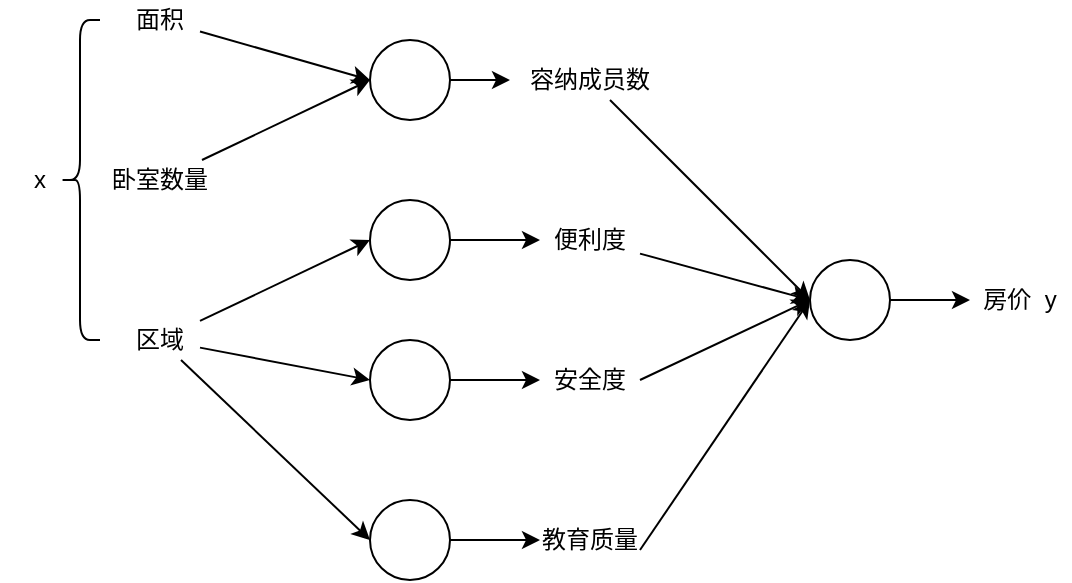 <mxGraphModel grid="1" gridSize="10" guides="1" tooltips="1" connect="1" arrows="1" fold="1" page="1" pageScale="1" pageWidth="827" pageHeight="1169" background="#ffffff"><root><mxCell id="0"/><mxCell id="1" parent="0"/><mxCell id="2" style="edgeStyle=orthogonalEdgeStyle;rounded=0;html=1;entryX=0;entryY=0.5;jettySize=auto;orthogonalLoop=1;movable=1;resizable=1;rotatable=1;deletable=1;editable=1;connectable=1;" parent="1" source="3" target="7" edge="1"><mxGeometry relative="1" as="geometry"/></mxCell><mxCell id="3" value="" style="ellipse;whiteSpace=wrap;html=1;aspect=fixed;movable=1;resizable=1;rotatable=1;deletable=1;editable=1;connectable=1;" parent="1" vertex="1"><mxGeometry x="250" y="300" width="40" height="40" as="geometry"/></mxCell><mxCell id="5" style="rounded=0;html=1;entryX=0;entryY=0.5;jettySize=auto;orthogonalLoop=1;movable=1;resizable=1;rotatable=1;deletable=1;editable=1;connectable=1;" parent="1" source="6" target="3" edge="1"><mxGeometry relative="1" as="geometry"/></mxCell><mxCell id="6" value="面积" style="text;html=1;strokeColor=none;fillColor=none;align=center;verticalAlign=middle;whiteSpace=wrap;rounded=0;movable=1;resizable=1;rotatable=1;deletable=1;editable=1;connectable=1;" parent="1" vertex="1"><mxGeometry x="125" y="280" width="40" height="20" as="geometry"/></mxCell><mxCell id="27" style="edgeStyle=none;rounded=0;comic=0;jumpStyle=none;html=1;entryX=0;entryY=0.5;jettySize=auto;orthogonalLoop=1;" parent="1" source="7" target="26" edge="1"><mxGeometry relative="1" as="geometry"/></mxCell><mxCell id="7" value="容纳成员数" style="text;html=1;strokeColor=none;fillColor=none;align=center;verticalAlign=middle;whiteSpace=wrap;rounded=0;movable=1;resizable=1;rotatable=1;deletable=1;editable=1;connectable=1;" parent="1" vertex="1"><mxGeometry x="320" y="310" width="80" height="20" as="geometry"/></mxCell><mxCell id="11" style="html=1;entryX=0;entryY=0.5;jettySize=auto;orthogonalLoop=1;jumpStyle=none;rounded=0;comic=0;" parent="1" source="8" target="3" edge="1"><mxGeometry relative="1" as="geometry"/></mxCell><mxCell id="8" value="卧室数量" style="text;html=1;strokeColor=none;fillColor=none;align=center;verticalAlign=middle;whiteSpace=wrap;rounded=0;" parent="1" vertex="1"><mxGeometry x="115" y="360" width="60" height="20" as="geometry"/></mxCell><mxCell id="13" style="edgeStyle=none;rounded=0;comic=0;jumpStyle=none;html=1;entryX=0;entryY=0.5;jettySize=auto;orthogonalLoop=1;" parent="1" source="10" target="12" edge="1"><mxGeometry relative="1" as="geometry"/></mxCell><mxCell id="19" style="edgeStyle=none;rounded=0;comic=0;jumpStyle=none;html=1;entryX=0;entryY=0.5;jettySize=auto;orthogonalLoop=1;" parent="1" source="10" target="17" edge="1"><mxGeometry relative="1" as="geometry"/></mxCell><mxCell id="20" style="edgeStyle=none;rounded=0;comic=0;jumpStyle=none;html=1;entryX=0;entryY=0.5;jettySize=auto;orthogonalLoop=1;" parent="1" source="10" target="18" edge="1"><mxGeometry relative="1" as="geometry"/></mxCell><mxCell id="10" value="区域" style="text;html=1;strokeColor=none;fillColor=none;align=center;verticalAlign=middle;whiteSpace=wrap;rounded=0;" parent="1" vertex="1"><mxGeometry x="125" y="440" width="40" height="20" as="geometry"/></mxCell><mxCell id="16" style="edgeStyle=none;rounded=0;comic=0;jumpStyle=none;html=1;jettySize=auto;orthogonalLoop=1;" parent="1" source="12" target="15" edge="1"><mxGeometry relative="1" as="geometry"/></mxCell><mxCell id="12" value="" style="ellipse;whiteSpace=wrap;html=1;aspect=fixed;movable=1;resizable=1;rotatable=1;deletable=1;editable=1;connectable=1;" parent="1" vertex="1"><mxGeometry x="250" y="380" width="40" height="40" as="geometry"/></mxCell><mxCell id="28" style="edgeStyle=none;rounded=0;comic=0;jumpStyle=none;html=1;jettySize=auto;orthogonalLoop=1;" parent="1" source="15" edge="1"><mxGeometry relative="1" as="geometry"><mxPoint x="470" y="430" as="targetPoint"/></mxGeometry></mxCell><mxCell id="15" value="便利度" style="text;html=1;strokeColor=none;fillColor=none;align=center;verticalAlign=middle;whiteSpace=wrap;rounded=0;movable=1;resizable=1;rotatable=1;deletable=1;editable=1;connectable=1;" parent="1" vertex="1"><mxGeometry x="335" y="390" width="50" height="20" as="geometry"/></mxCell><mxCell id="24" style="edgeStyle=none;rounded=0;comic=0;jumpStyle=none;html=1;entryX=0;entryY=0.5;jettySize=auto;orthogonalLoop=1;" parent="1" source="17" target="21" edge="1"><mxGeometry relative="1" as="geometry"/></mxCell><mxCell id="17" value="" style="ellipse;whiteSpace=wrap;html=1;aspect=fixed;movable=1;resizable=1;rotatable=1;deletable=1;editable=1;connectable=1;" parent="1" vertex="1"><mxGeometry x="250" y="450" width="40" height="40" as="geometry"/></mxCell><mxCell id="23" style="edgeStyle=none;rounded=0;comic=0;jumpStyle=none;html=1;entryX=0;entryY=0.5;jettySize=auto;orthogonalLoop=1;" parent="1" source="18" target="22" edge="1"><mxGeometry relative="1" as="geometry"/></mxCell><mxCell id="18" value="" style="ellipse;whiteSpace=wrap;html=1;aspect=fixed;movable=1;resizable=1;rotatable=1;deletable=1;editable=1;connectable=1;" parent="1" vertex="1"><mxGeometry x="250" y="530" width="40" height="40" as="geometry"/></mxCell><mxCell id="29" style="edgeStyle=none;rounded=0;comic=0;jumpStyle=none;html=1;exitX=1;exitY=0.5;jettySize=auto;orthogonalLoop=1;" parent="1" source="21" edge="1"><mxGeometry relative="1" as="geometry"><mxPoint x="470" y="430" as="targetPoint"/></mxGeometry></mxCell><mxCell id="21" value="安全度" style="text;html=1;strokeColor=none;fillColor=none;align=center;verticalAlign=middle;whiteSpace=wrap;rounded=0;movable=1;resizable=1;rotatable=1;deletable=1;editable=1;connectable=1;" parent="1" vertex="1"><mxGeometry x="335" y="460" width="50" height="20" as="geometry"/></mxCell><mxCell id="30" style="edgeStyle=none;rounded=0;comic=0;jumpStyle=none;html=1;exitX=1;exitY=0.75;jettySize=auto;orthogonalLoop=1;" parent="1" source="22" edge="1"><mxGeometry relative="1" as="geometry"><mxPoint x="470" y="430" as="targetPoint"/></mxGeometry></mxCell><mxCell id="22" value="教育质量" style="text;html=1;strokeColor=none;fillColor=none;align=center;verticalAlign=middle;whiteSpace=wrap;rounded=0;movable=1;resizable=1;rotatable=1;deletable=1;editable=1;connectable=1;" parent="1" vertex="1"><mxGeometry x="335" y="540" width="50" height="20" as="geometry"/></mxCell><mxCell id="32" style="edgeStyle=none;rounded=0;comic=0;jumpStyle=none;html=1;entryX=0;entryY=0.5;jettySize=auto;orthogonalLoop=1;" parent="1" source="26" target="31" edge="1"><mxGeometry relative="1" as="geometry"/></mxCell><mxCell id="26" value="" style="ellipse;whiteSpace=wrap;html=1;aspect=fixed;movable=1;resizable=1;rotatable=1;deletable=1;editable=1;connectable=1;" parent="1" vertex="1"><mxGeometry x="470" y="410" width="40" height="40" as="geometry"/></mxCell><mxCell id="31" value="房价&amp;nbsp; y" style="text;html=1;strokeColor=none;fillColor=none;align=center;verticalAlign=middle;whiteSpace=wrap;rounded=0;movable=1;resizable=1;rotatable=1;deletable=1;editable=1;connectable=1;" parent="1" vertex="1"><mxGeometry x="550" y="420" width="50" height="20" as="geometry"/></mxCell><mxCell id="33" value="" style="shape=curlyBracket;whiteSpace=wrap;html=1;rounded=1;" parent="1" vertex="1"><mxGeometry x="95" y="290" width="20" height="160" as="geometry"/></mxCell><mxCell id="34" value="x" style="text;html=1;strokeColor=none;fillColor=none;align=center;verticalAlign=middle;whiteSpace=wrap;rounded=0;" parent="1" vertex="1"><mxGeometry x="65" y="360" width="40" height="20" as="geometry"/></mxCell></root></mxGraphModel>